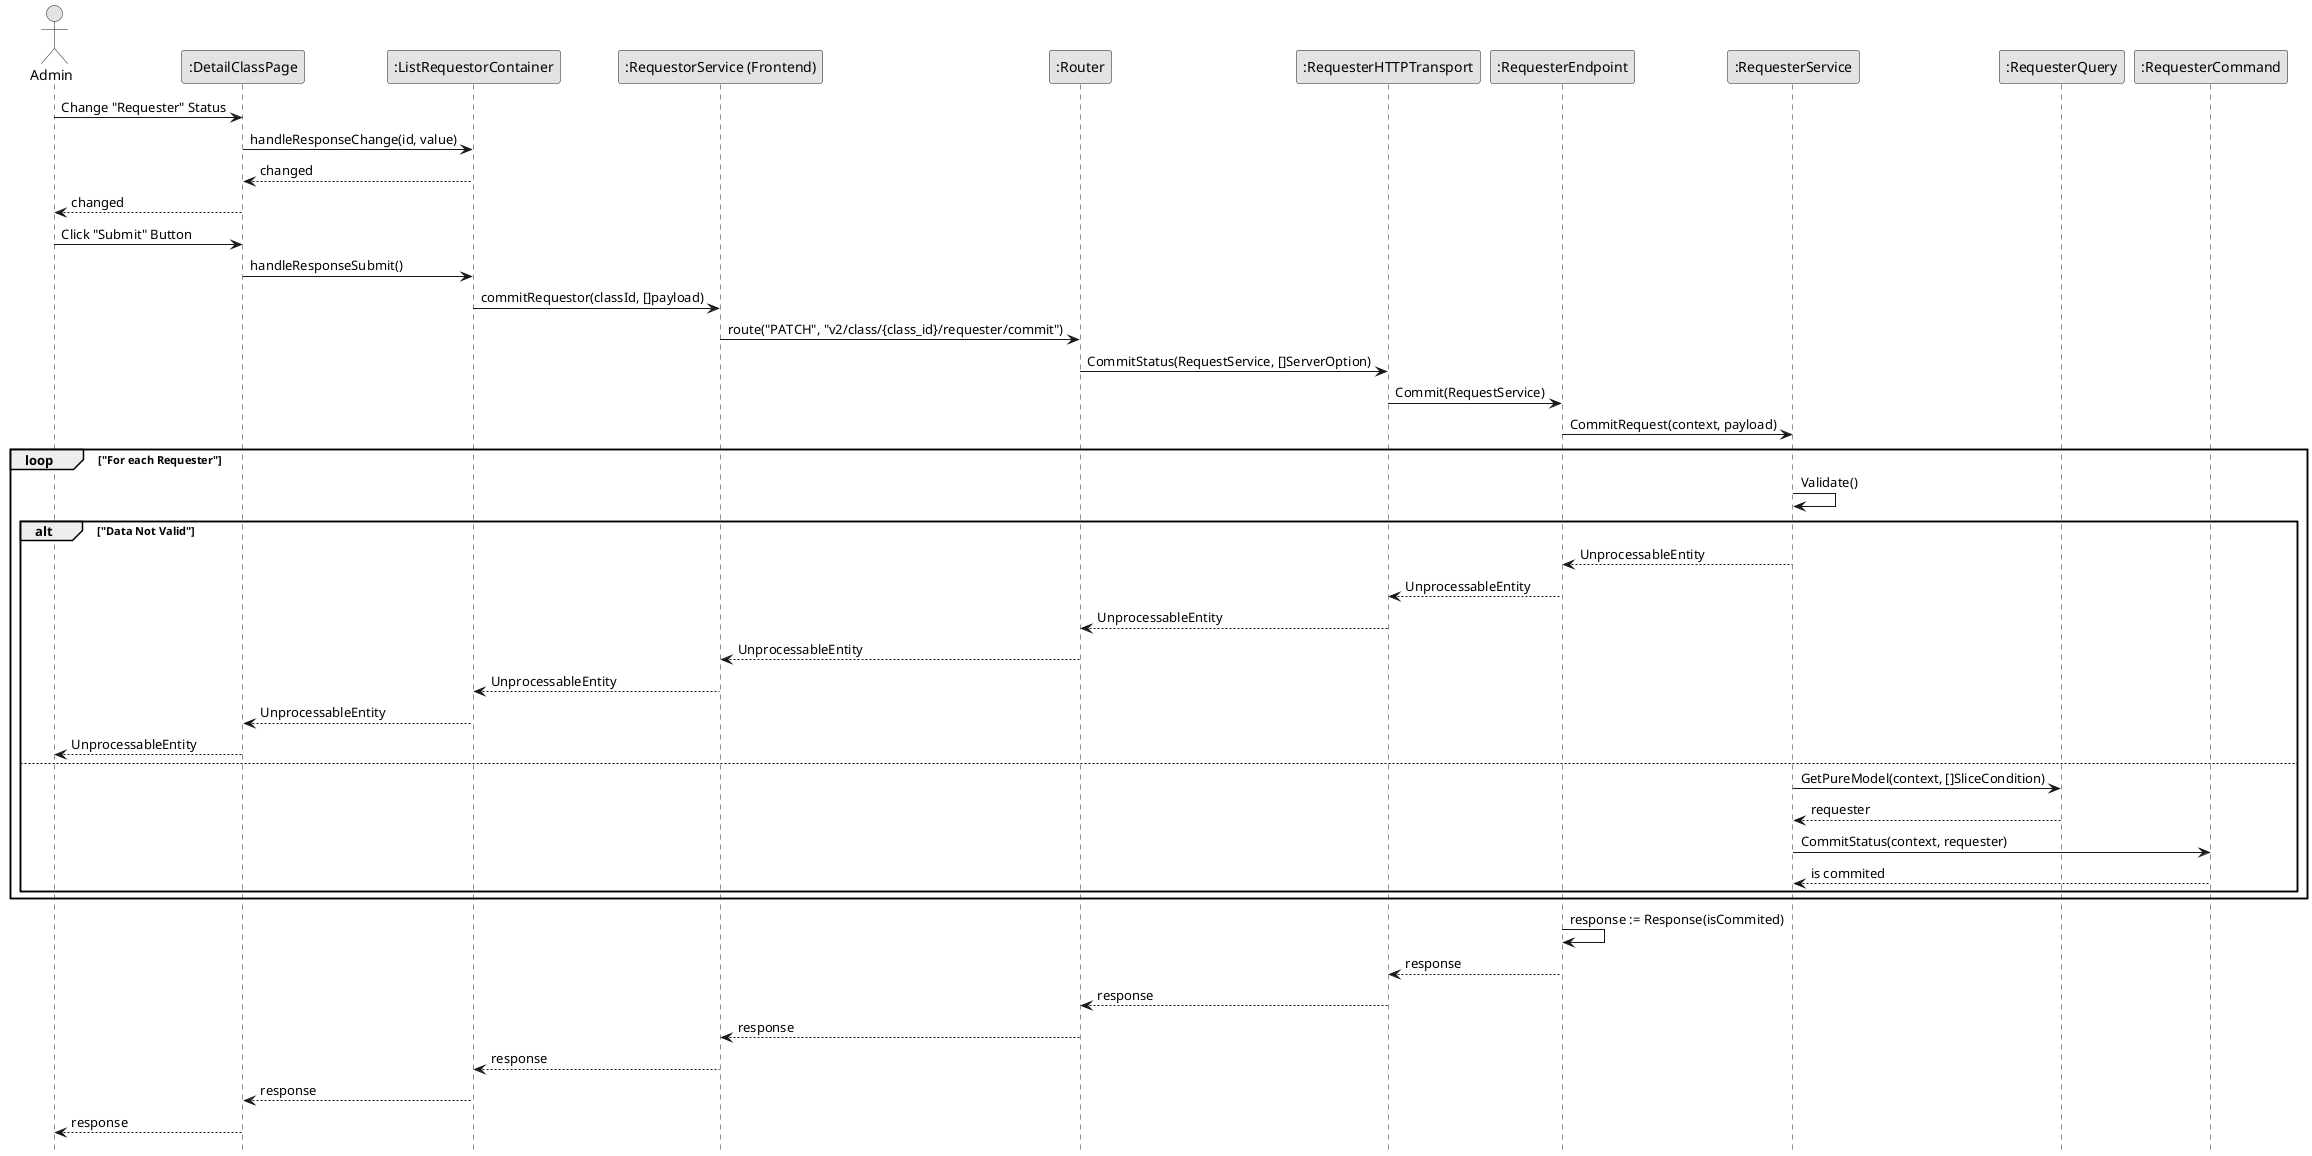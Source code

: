 @startuml CommitRequest

skinparam Monochrome true
skinparam Shadowing false
hide footbox

actor Admin
participant ":DetailClassPage" as DetailClassPage
participant ":ListRequestorContainer" as ListRequestorContainer
participant ":RequestorService (Frontend)" as FERequestorService
participant ":Router" as Router
participant ":RequesterHTTPTransport" as RequestHTTPTransport
participant ":RequesterEndpoint" as RequestEndpoint
participant ":RequesterService" as RequestService
participant ":RequesterQuery" as RequestQuery
participant ":RequesterCommand" as RequestCommand

Admin->DetailClassPage: Change "Requester" Status
DetailClassPage->ListRequestorContainer: handleResponseChange(id, value)
ListRequestorContainer-->DetailClassPage: changed
DetailClassPage-->Admin: changed

Admin->DetailClassPage: Click "Submit" Button
DetailClassPage->ListRequestorContainer: handleResponseSubmit()
ListRequestorContainer->FERequestorService: commitRequestor(classId, []payload)
FERequestorService->Router: route("PATCH", "v2/class/{class_id}/requester/commit")
Router->RequestHTTPTransport: CommitStatus(RequestService, []ServerOption)
RequestHTTPTransport->RequestEndpoint: Commit(RequestService)
RequestEndpoint->RequestService: CommitRequest(context, payload)

loop "For each Requester"
    RequestService->RequestService: Validate()
    
    alt "Data Not Valid"
        RequestService-->RequestEndpoint: UnprocessableEntity
        RequestEndpoint-->RequestHTTPTransport: UnprocessableEntity
        RequestHTTPTransport-->Router: UnprocessableEntity
        Router-->FERequestorService: UnprocessableEntity
        FERequestorService-->ListRequestorContainer: UnprocessableEntity
        ListRequestorContainer-->DetailClassPage: UnprocessableEntity
        DetailClassPage-->Admin: UnprocessableEntity
    else
        RequestService->RequestQuery: GetPureModel(context, []SliceCondition)
        RequestQuery-->RequestService: requester

        RequestService->RequestCommand: CommitStatus(context, requester)
        RequestCommand-->RequestService: is commited
    end
end

RequestEndpoint->RequestEndpoint: response := Response(isCommited)
RequestEndpoint-->RequestHTTPTransport: response
RequestHTTPTransport-->Router: response
Router-->FERequestorService: response
FERequestorService-->ListRequestorContainer: response
ListRequestorContainer-->DetailClassPage: response
DetailClassPage-->Admin: response

@enduml